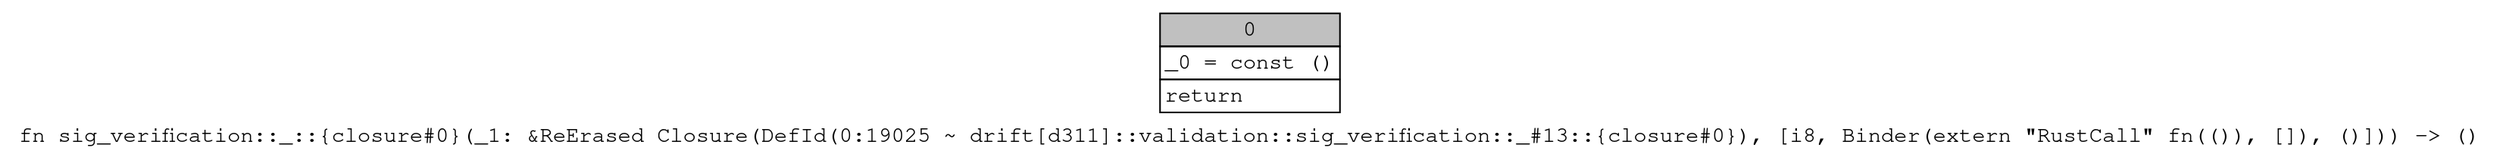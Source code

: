 digraph Mir_0_19025 {
    graph [fontname="Courier, monospace"];
    node [fontname="Courier, monospace"];
    edge [fontname="Courier, monospace"];
    label=<fn sig_verification::_::{closure#0}(_1: &amp;ReErased Closure(DefId(0:19025 ~ drift[d311]::validation::sig_verification::_#13::{closure#0}), [i8, Binder(extern &quot;RustCall&quot; fn(()), []), ()])) -&gt; ()<br align="left"/>>;
    bb0__0_19025 [shape="none", label=<<table border="0" cellborder="1" cellspacing="0"><tr><td bgcolor="gray" align="center" colspan="1">0</td></tr><tr><td align="left" balign="left">_0 = const ()<br/></td></tr><tr><td align="left">return</td></tr></table>>];
}
